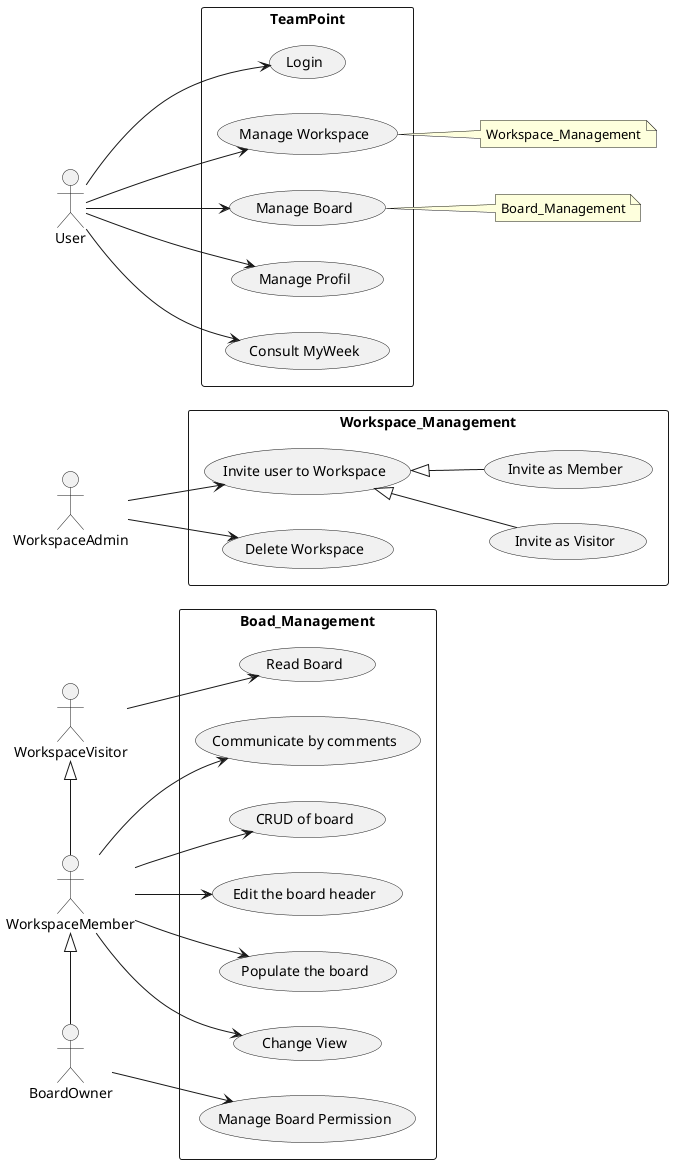 @startuml
left to right direction

actor WorkspaceAdmin
actor User
actor WorkspaceMember
actor BoardOwner
actor WorkspaceVisitor

rectangle TeamPoint{
  usecase "Login" as UC112
  usecase "Manage Workspace" as UC110
  usecase "Manage Board" as UC111
  usecase "Manage Profil" as UC113
  'usecase "Consult inbox" as UC118
  usecase "Consult MyWeek" as UC117
}
User --> UC110
User --> UC111
User --> UC112
User --> UC113
User --> UC117
'User --> UC118
note right of (UC110)
  Workspace_Management
end note
note right of (UC111)
  Board_Management
end note

rectangle Workspace_Management{
  usecase "Invite user to Workspace" as UC107
  usecase "Delete Workspace" as UC108
  usecase "Invite as Visitor" as UC114
  usecase "Invite as Member" as UC115
}
WorkspaceAdmin --> UC108
WorkspaceAdmin --> UC107
UC107 <|-- UC114
UC107 <|-- UC115

rectangle Boad_Management{
  usecase "CRUD of board" as UC101
  usecase "Edit the board header" as UC102
  usecase "Populate the board" as UC103
  usecase "Change View" as UC104
  usecase "Communicate by comments" as UC105
  usecase "Manage Board Permission" as UC106
  usecase "Read Board" as UC116
}
WorkspaceMember <|-right- BoardOwner
WorkspaceVisitor <|-right- WorkspaceMember
WorkspaceMember --> UC101
WorkspaceMember --> UC103
WorkspaceMember --> UC102
WorkspaceMember --> UC104
WorkspaceMember --> UC105
BoardOwner --> UC106
WorkspaceVisitor --> UC116

@enduml
